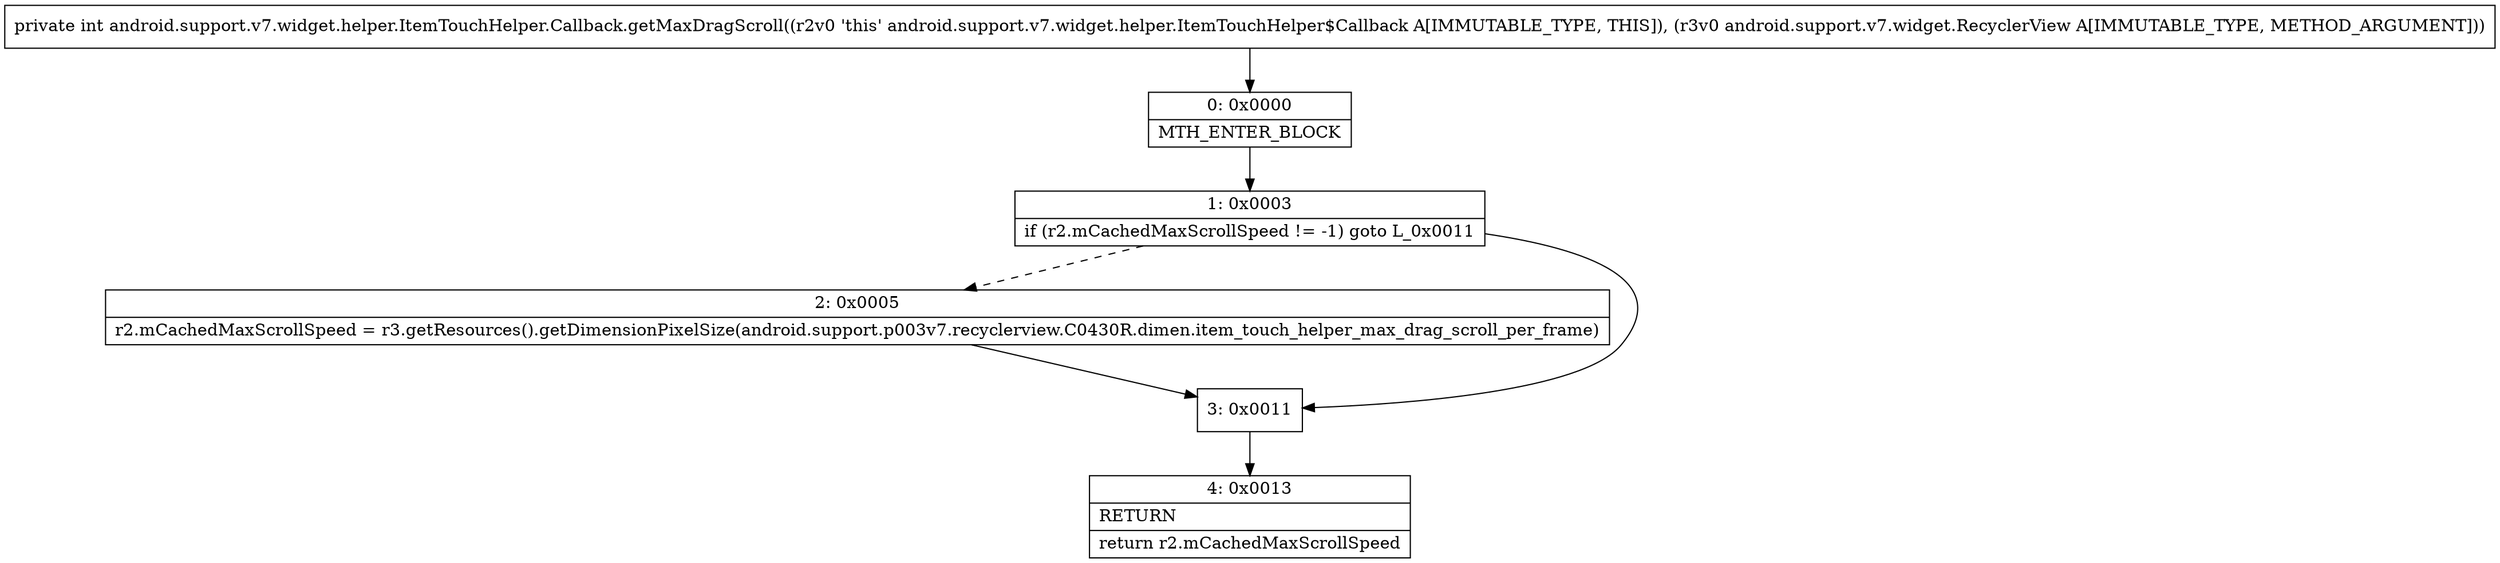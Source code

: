 digraph "CFG forandroid.support.v7.widget.helper.ItemTouchHelper.Callback.getMaxDragScroll(Landroid\/support\/v7\/widget\/RecyclerView;)I" {
Node_0 [shape=record,label="{0\:\ 0x0000|MTH_ENTER_BLOCK\l}"];
Node_1 [shape=record,label="{1\:\ 0x0003|if (r2.mCachedMaxScrollSpeed != \-1) goto L_0x0011\l}"];
Node_2 [shape=record,label="{2\:\ 0x0005|r2.mCachedMaxScrollSpeed = r3.getResources().getDimensionPixelSize(android.support.p003v7.recyclerview.C0430R.dimen.item_touch_helper_max_drag_scroll_per_frame)\l}"];
Node_3 [shape=record,label="{3\:\ 0x0011}"];
Node_4 [shape=record,label="{4\:\ 0x0013|RETURN\l|return r2.mCachedMaxScrollSpeed\l}"];
MethodNode[shape=record,label="{private int android.support.v7.widget.helper.ItemTouchHelper.Callback.getMaxDragScroll((r2v0 'this' android.support.v7.widget.helper.ItemTouchHelper$Callback A[IMMUTABLE_TYPE, THIS]), (r3v0 android.support.v7.widget.RecyclerView A[IMMUTABLE_TYPE, METHOD_ARGUMENT])) }"];
MethodNode -> Node_0;
Node_0 -> Node_1;
Node_1 -> Node_2[style=dashed];
Node_1 -> Node_3;
Node_2 -> Node_3;
Node_3 -> Node_4;
}

